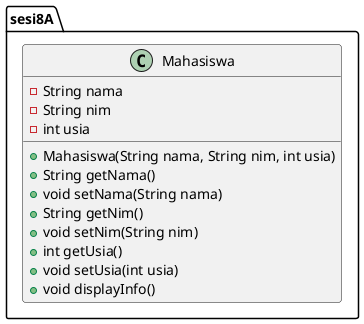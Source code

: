 @startuml diagram
package sesi8A {
    class Mahasiswa {
        - String nama
        - String nim
        - int usia

        + Mahasiswa(String nama, String nim, int usia)
        + String getNama()
        + void setNama(String nama)
        + String getNim()
        + void setNim(String nim)
        + int getUsia()
        + void setUsia(int usia)
        + void displayInfo()
    }
}
@enduml
